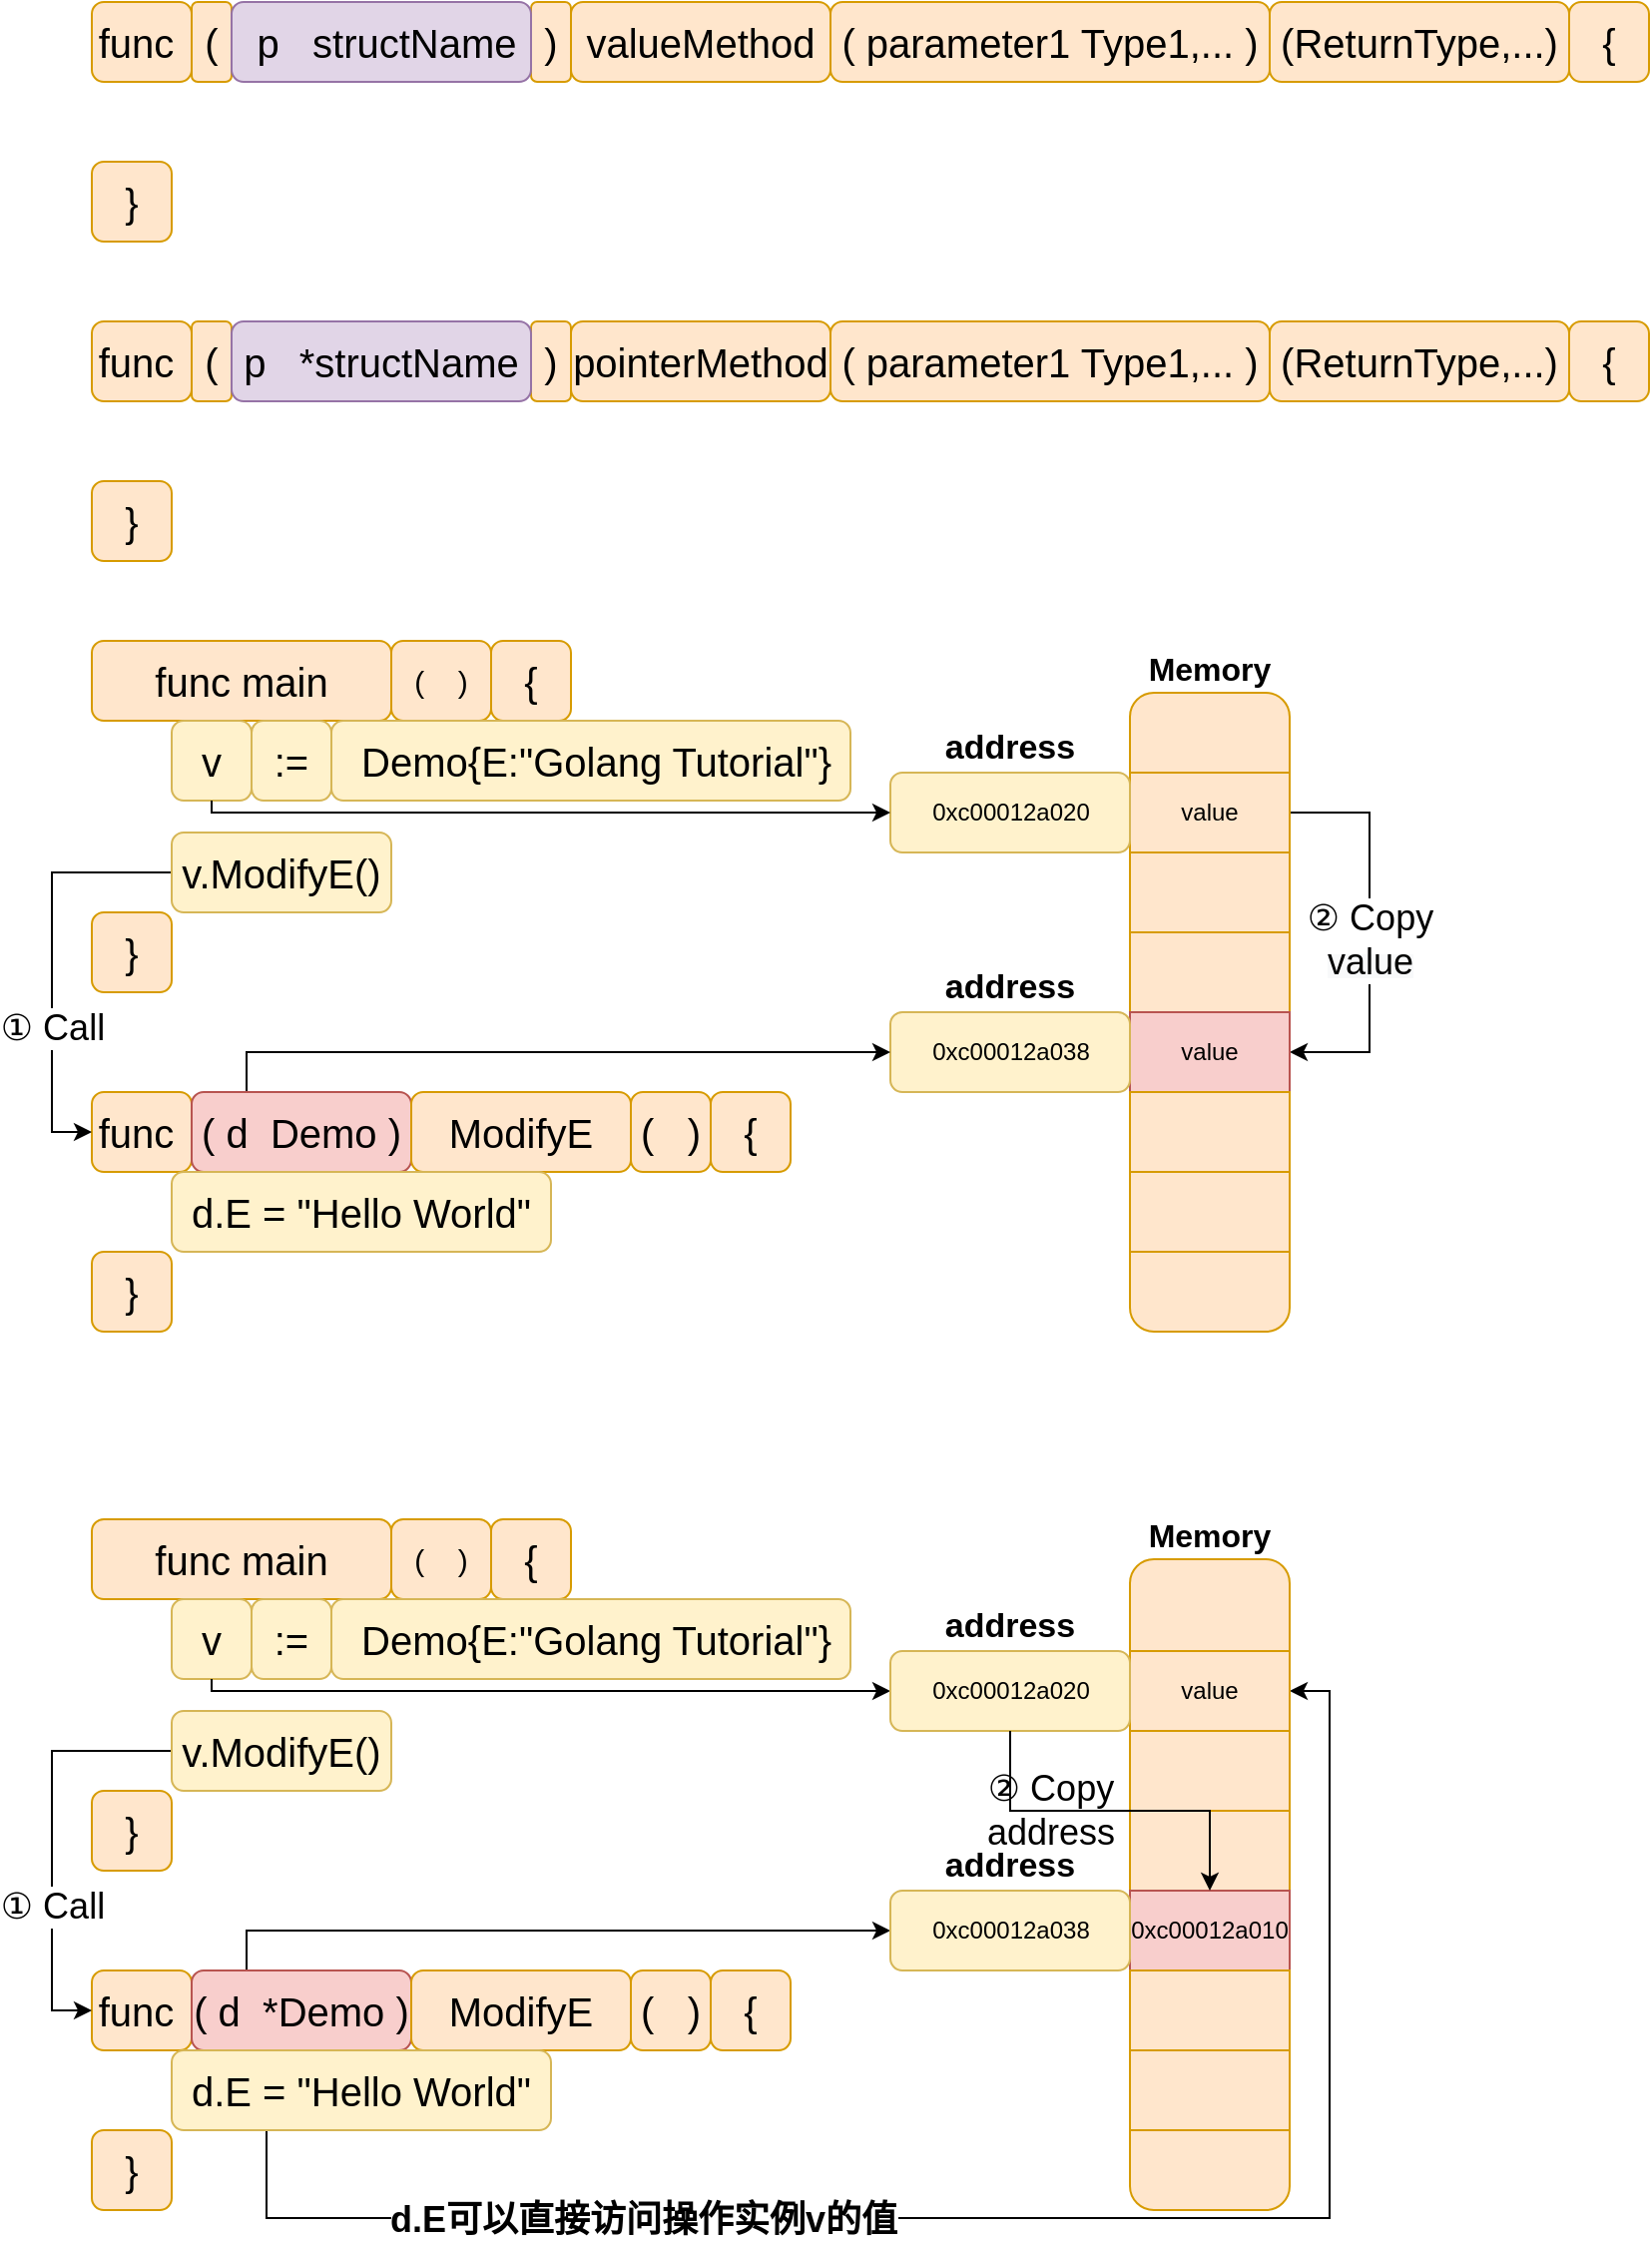 <mxfile version="14.6.13" type="device"><diagram id="GInQBQpsJWcLEa0UIzU5" name="第 1 页"><mxGraphModel dx="946" dy="627" grid="1" gridSize="10" guides="1" tooltips="1" connect="1" arrows="1" fold="1" page="0" pageScale="1" pageWidth="1169" pageHeight="827" math="0" shadow="0"><root><mxCell id="0"/><mxCell id="1" parent="0"/><mxCell id="q3VWndGCbX3Zu0KdDRli-1" value="&lt;font style=&quot;font-size: 20px&quot;&gt;func&amp;nbsp;&lt;/font&gt;" style="rounded=1;whiteSpace=wrap;html=1;fontSize=15;fillColor=#ffe6cc;strokeColor=#d79b00;" parent="1" vertex="1"><mxGeometry x="120" y="120" width="50" height="40" as="geometry"/></mxCell><mxCell id="q3VWndGCbX3Zu0KdDRli-2" value="&lt;font style=&quot;font-size: 20px&quot;&gt;( parameter1 Type1,... )&lt;/font&gt;" style="rounded=1;whiteSpace=wrap;html=1;fontSize=15;fillColor=#ffe6cc;strokeColor=#d79b00;" parent="1" vertex="1"><mxGeometry x="490" y="120" width="220" height="40" as="geometry"/></mxCell><mxCell id="q3VWndGCbX3Zu0KdDRli-4" value="&lt;font style=&quot;font-size: 20px&quot;&gt;{&lt;/font&gt;" style="rounded=1;whiteSpace=wrap;html=1;fontSize=15;fillColor=#ffe6cc;strokeColor=#d79b00;" parent="1" vertex="1"><mxGeometry x="860" y="120" width="40" height="40" as="geometry"/></mxCell><mxCell id="q3VWndGCbX3Zu0KdDRli-5" value="&lt;font style=&quot;font-size: 20px&quot;&gt;}&lt;/font&gt;" style="rounded=1;whiteSpace=wrap;html=1;fontSize=15;fillColor=#ffe6cc;strokeColor=#d79b00;" parent="1" vertex="1"><mxGeometry x="120" y="200" width="40" height="40" as="geometry"/></mxCell><mxCell id="q3VWndGCbX3Zu0KdDRli-9" value="&lt;span style=&quot;font-size: 20px&quot;&gt;(&lt;/span&gt;" style="rounded=1;whiteSpace=wrap;html=1;fontSize=15;fillColor=#ffe6cc;strokeColor=#d79b00;" parent="1" vertex="1"><mxGeometry x="170" y="120" width="20" height="40" as="geometry"/></mxCell><mxCell id="q3VWndGCbX3Zu0KdDRli-10" value="&lt;span style=&quot;font-size: 20px&quot;&gt;)&lt;/span&gt;" style="rounded=1;whiteSpace=wrap;html=1;fontSize=15;fillColor=#ffe6cc;strokeColor=#d79b00;" parent="1" vertex="1"><mxGeometry x="340" y="120" width="20" height="40" as="geometry"/></mxCell><mxCell id="q3VWndGCbX3Zu0KdDRli-12" value="&lt;font style=&quot;font-size: 20px&quot;&gt;&amp;nbsp;p&amp;nbsp; &amp;nbsp;structName&lt;/font&gt;" style="rounded=1;whiteSpace=wrap;html=1;fontSize=15;fillColor=#e1d5e7;strokeColor=#9673a6;" parent="1" vertex="1"><mxGeometry x="190" y="120" width="150" height="40" as="geometry"/></mxCell><mxCell id="q3VWndGCbX3Zu0KdDRli-13" value="&lt;font style=&quot;font-size: 20px&quot;&gt;valueMethod&lt;/font&gt;" style="rounded=1;whiteSpace=wrap;html=1;fontSize=15;fillColor=#ffe6cc;strokeColor=#d79b00;" parent="1" vertex="1"><mxGeometry x="360" y="120" width="130" height="40" as="geometry"/></mxCell><mxCell id="q3VWndGCbX3Zu0KdDRli-14" value="&lt;font style=&quot;font-size: 20px&quot;&gt;(ReturnType,...)&lt;/font&gt;" style="rounded=1;whiteSpace=wrap;html=1;fontSize=15;fillColor=#ffe6cc;strokeColor=#d79b00;" parent="1" vertex="1"><mxGeometry x="710" y="120" width="150" height="40" as="geometry"/></mxCell><mxCell id="q3VWndGCbX3Zu0KdDRli-15" value="&lt;font style=&quot;font-size: 20px&quot;&gt;func&amp;nbsp;&lt;/font&gt;" style="rounded=1;whiteSpace=wrap;html=1;fontSize=15;fillColor=#ffe6cc;strokeColor=#d79b00;" parent="1" vertex="1"><mxGeometry x="120" y="280" width="50" height="40" as="geometry"/></mxCell><mxCell id="q3VWndGCbX3Zu0KdDRli-16" value="&lt;font style=&quot;font-size: 20px&quot;&gt;( parameter1 Type1,... )&lt;/font&gt;" style="rounded=1;whiteSpace=wrap;html=1;fontSize=15;fillColor=#ffe6cc;strokeColor=#d79b00;" parent="1" vertex="1"><mxGeometry x="490" y="280" width="220" height="40" as="geometry"/></mxCell><mxCell id="q3VWndGCbX3Zu0KdDRli-17" value="&lt;font style=&quot;font-size: 20px&quot;&gt;{&lt;/font&gt;" style="rounded=1;whiteSpace=wrap;html=1;fontSize=15;fillColor=#ffe6cc;strokeColor=#d79b00;" parent="1" vertex="1"><mxGeometry x="860" y="280" width="40" height="40" as="geometry"/></mxCell><mxCell id="q3VWndGCbX3Zu0KdDRli-18" value="&lt;font style=&quot;font-size: 20px&quot;&gt;}&lt;/font&gt;" style="rounded=1;whiteSpace=wrap;html=1;fontSize=15;fillColor=#ffe6cc;strokeColor=#d79b00;" parent="1" vertex="1"><mxGeometry x="120" y="360" width="40" height="40" as="geometry"/></mxCell><mxCell id="q3VWndGCbX3Zu0KdDRli-19" value="&lt;span style=&quot;font-size: 20px&quot;&gt;(&lt;/span&gt;" style="rounded=1;whiteSpace=wrap;html=1;fontSize=15;fillColor=#ffe6cc;strokeColor=#d79b00;" parent="1" vertex="1"><mxGeometry x="170" y="280" width="20" height="40" as="geometry"/></mxCell><mxCell id="q3VWndGCbX3Zu0KdDRli-20" value="&lt;span style=&quot;font-size: 20px&quot;&gt;)&lt;/span&gt;" style="rounded=1;whiteSpace=wrap;html=1;fontSize=15;fillColor=#ffe6cc;strokeColor=#d79b00;" parent="1" vertex="1"><mxGeometry x="340" y="280" width="20" height="40" as="geometry"/></mxCell><mxCell id="q3VWndGCbX3Zu0KdDRli-22" value="&lt;font style=&quot;font-size: 20px&quot;&gt;p&amp;nbsp; &amp;nbsp;*structName&lt;/font&gt;" style="rounded=1;whiteSpace=wrap;html=1;fontSize=15;fillColor=#e1d5e7;strokeColor=#9673a6;" parent="1" vertex="1"><mxGeometry x="190" y="280" width="150" height="40" as="geometry"/></mxCell><mxCell id="q3VWndGCbX3Zu0KdDRli-23" value="&lt;font style=&quot;font-size: 20px&quot;&gt;pointerMethod&lt;/font&gt;" style="rounded=1;whiteSpace=wrap;html=1;fontSize=15;fillColor=#ffe6cc;strokeColor=#d79b00;" parent="1" vertex="1"><mxGeometry x="360" y="280" width="130" height="40" as="geometry"/></mxCell><mxCell id="q3VWndGCbX3Zu0KdDRli-24" value="&lt;font style=&quot;font-size: 20px&quot;&gt;(ReturnType,...)&lt;/font&gt;" style="rounded=1;whiteSpace=wrap;html=1;fontSize=15;fillColor=#ffe6cc;strokeColor=#d79b00;" parent="1" vertex="1"><mxGeometry x="710" y="280" width="150" height="40" as="geometry"/></mxCell><mxCell id="q3VWndGCbX3Zu0KdDRli-47" value="&lt;b&gt;&lt;font style=&quot;font-size: 16px&quot;&gt;Memory&lt;/font&gt;&lt;/b&gt;" style="rounded=1;whiteSpace=wrap;html=1;fillColor=#ffe6cc;strokeColor=#d79b00;labelPosition=center;verticalLabelPosition=top;align=center;verticalAlign=bottom;" parent="1" vertex="1"><mxGeometry x="640" y="466" width="80" height="320" as="geometry"/></mxCell><mxCell id="q3VWndGCbX3Zu0KdDRli-63" value="&lt;font style=&quot;font-size: 18px&quot;&gt;② Copy&lt;span style=&quot;background-color: rgb(255 , 255 , 255)&quot;&gt;&lt;br&gt;&lt;/span&gt;&lt;/font&gt;&lt;span style=&quot;background-color: rgb(248 , 249 , 250)&quot;&gt;&lt;font style=&quot;font-size: 18px&quot;&gt;value&lt;/font&gt;&lt;/span&gt;" style="edgeStyle=orthogonalEdgeStyle;rounded=0;orthogonalLoop=1;jettySize=auto;html=1;exitX=1;exitY=0.5;exitDx=0;exitDy=0;entryX=1;entryY=0.5;entryDx=0;entryDy=0;" parent="1" source="q3VWndGCbX3Zu0KdDRli-48" target="q3VWndGCbX3Zu0KdDRli-51" edge="1"><mxGeometry x="0.04" relative="1" as="geometry"><Array as="points"><mxPoint x="760" y="526"/><mxPoint x="760" y="646"/></Array><mxPoint as="offset"/></mxGeometry></mxCell><mxCell id="q3VWndGCbX3Zu0KdDRli-48" value="value" style="rounded=0;whiteSpace=wrap;html=1;fillColor=#ffe6cc;strokeColor=#d79b00;" parent="1" vertex="1"><mxGeometry x="640" y="506" width="80" height="40" as="geometry"/></mxCell><mxCell id="q3VWndGCbX3Zu0KdDRli-49" value="" style="rounded=0;whiteSpace=wrap;html=1;fillColor=#ffe6cc;strokeColor=#d79b00;" parent="1" vertex="1"><mxGeometry x="640" y="546" width="80" height="40" as="geometry"/></mxCell><mxCell id="q3VWndGCbX3Zu0KdDRli-50" value="" style="rounded=0;whiteSpace=wrap;html=1;fillColor=#ffe6cc;strokeColor=#d79b00;" parent="1" vertex="1"><mxGeometry x="640" y="586" width="80" height="40" as="geometry"/></mxCell><mxCell id="q3VWndGCbX3Zu0KdDRli-51" value="value" style="rounded=0;whiteSpace=wrap;html=1;fillColor=#f8cecc;strokeColor=#b85450;" parent="1" vertex="1"><mxGeometry x="640" y="626" width="80" height="40" as="geometry"/></mxCell><mxCell id="q3VWndGCbX3Zu0KdDRli-52" value="" style="group" parent="1" vertex="1" connectable="0"><mxGeometry x="520" y="506" width="120" height="40" as="geometry"/></mxCell><mxCell id="q3VWndGCbX3Zu0KdDRli-53" value="&lt;b&gt;&lt;font style=&quot;font-size: 17px&quot;&gt;address&lt;/font&gt;&lt;/b&gt;" style="rounded=1;whiteSpace=wrap;html=1;fillColor=#fff2cc;strokeColor=#d6b656;labelPosition=center;verticalLabelPosition=top;align=center;verticalAlign=bottom;" parent="q3VWndGCbX3Zu0KdDRli-52" vertex="1"><mxGeometry width="120" height="40" as="geometry"/></mxCell><mxCell id="q3VWndGCbX3Zu0KdDRli-54" value="&lt;span&gt;0xc00012a020&lt;/span&gt;" style="text;html=1;align=center;verticalAlign=middle;resizable=0;points=[];autosize=1;strokeColor=none;" parent="q3VWndGCbX3Zu0KdDRli-52" vertex="1"><mxGeometry x="15" y="10" width="90" height="20" as="geometry"/></mxCell><mxCell id="q3VWndGCbX3Zu0KdDRli-55" value="" style="group" parent="1" vertex="1" connectable="0"><mxGeometry x="520" y="626" width="120" height="40" as="geometry"/></mxCell><mxCell id="q3VWndGCbX3Zu0KdDRli-56" value="&lt;b&gt;&lt;font style=&quot;font-size: 17px&quot;&gt;address&lt;/font&gt;&lt;/b&gt;" style="rounded=1;whiteSpace=wrap;html=1;fillColor=#fff2cc;strokeColor=#d6b656;labelPosition=center;verticalLabelPosition=top;align=center;verticalAlign=bottom;" parent="q3VWndGCbX3Zu0KdDRli-55" vertex="1"><mxGeometry width="120" height="40" as="geometry"/></mxCell><mxCell id="q3VWndGCbX3Zu0KdDRli-57" value="&lt;span&gt;0xc00012a038&lt;/span&gt;" style="text;html=1;align=center;verticalAlign=middle;resizable=0;points=[];autosize=1;strokeColor=none;" parent="q3VWndGCbX3Zu0KdDRli-55" vertex="1"><mxGeometry x="15" y="10" width="90" height="20" as="geometry"/></mxCell><mxCell id="q3VWndGCbX3Zu0KdDRli-58" value="" style="rounded=0;whiteSpace=wrap;html=1;fillColor=#ffe6cc;strokeColor=#d79b00;" parent="1" vertex="1"><mxGeometry x="640" y="666" width="80" height="40" as="geometry"/></mxCell><mxCell id="q3VWndGCbX3Zu0KdDRli-60" value="" style="rounded=0;whiteSpace=wrap;html=1;fillColor=#ffe6cc;strokeColor=#d79b00;" parent="1" vertex="1"><mxGeometry x="640" y="706" width="80" height="40" as="geometry"/></mxCell><mxCell id="q3VWndGCbX3Zu0KdDRli-65" value="&lt;font style=&quot;font-size: 20px&quot;&gt;func&amp;nbsp;&lt;/font&gt;" style="rounded=1;whiteSpace=wrap;html=1;fontSize=15;fillColor=#ffe6cc;strokeColor=#d79b00;" parent="1" vertex="1"><mxGeometry x="120" y="1106" width="50" height="40" as="geometry"/></mxCell><mxCell id="q3VWndGCbX3Zu0KdDRli-66" value="&lt;font style=&quot;font-size: 20px&quot;&gt;(&amp;nbsp; &amp;nbsp;)&lt;/font&gt;" style="rounded=1;whiteSpace=wrap;html=1;fontSize=15;fillColor=#ffe6cc;strokeColor=#d79b00;" parent="1" vertex="1"><mxGeometry x="390" y="1106" width="40" height="40" as="geometry"/></mxCell><mxCell id="q3VWndGCbX3Zu0KdDRli-67" value="&lt;font style=&quot;font-size: 20px&quot;&gt;{&lt;/font&gt;" style="rounded=1;whiteSpace=wrap;html=1;fontSize=15;fillColor=#ffe6cc;strokeColor=#d79b00;" parent="1" vertex="1"><mxGeometry x="430" y="1106" width="40" height="40" as="geometry"/></mxCell><mxCell id="q3VWndGCbX3Zu0KdDRli-68" style="edgeStyle=orthogonalEdgeStyle;rounded=0;orthogonalLoop=1;jettySize=auto;html=1;exitX=0.25;exitY=0;exitDx=0;exitDy=0;" parent="1" source="q3VWndGCbX3Zu0KdDRli-69" target="q3VWndGCbX3Zu0KdDRli-93" edge="1"><mxGeometry relative="1" as="geometry"/></mxCell><mxCell id="q3VWndGCbX3Zu0KdDRli-69" value="&lt;font style=&quot;font-size: 20px&quot;&gt;( d&amp;nbsp; *Demo )&lt;/font&gt;" style="rounded=1;whiteSpace=wrap;html=1;fontSize=15;fillColor=#f8cecc;strokeColor=#b85450;" parent="1" vertex="1"><mxGeometry x="170" y="1106" width="110" height="40" as="geometry"/></mxCell><mxCell id="q3VWndGCbX3Zu0KdDRli-70" value="&lt;font style=&quot;font-size: 20px&quot;&gt;ModifyE&lt;/font&gt;" style="rounded=1;whiteSpace=wrap;html=1;fontSize=15;fillColor=#ffe6cc;strokeColor=#d79b00;" parent="1" vertex="1"><mxGeometry x="280" y="1106" width="110" height="40" as="geometry"/></mxCell><mxCell id="q3VWndGCbX3Zu0KdDRli-71" value="&lt;font style=&quot;font-size: 20px&quot;&gt;}&lt;/font&gt;" style="rounded=1;whiteSpace=wrap;html=1;fontSize=15;fillColor=#ffe6cc;strokeColor=#d79b00;" parent="1" vertex="1"><mxGeometry x="120" y="1186" width="40" height="40" as="geometry"/></mxCell><mxCell id="q3VWndGCbX3Zu0KdDRli-106" style="edgeStyle=orthogonalEdgeStyle;rounded=0;orthogonalLoop=1;jettySize=auto;html=1;exitX=0.25;exitY=1;exitDx=0;exitDy=0;entryX=1;entryY=0.5;entryDx=0;entryDy=0;strokeWidth=1;" parent="1" source="q3VWndGCbX3Zu0KdDRli-72" target="q3VWndGCbX3Zu0KdDRli-85" edge="1"><mxGeometry relative="1" as="geometry"><Array as="points"><mxPoint x="208" y="1230"/><mxPoint x="740" y="1230"/><mxPoint x="740" y="966"/></Array></mxGeometry></mxCell><mxCell id="q3VWndGCbX3Zu0KdDRli-107" value="&lt;font style=&quot;font-size: 18px&quot;&gt;&lt;b&gt;d.E可以直接访问操作实例v的值&lt;/b&gt;&lt;/font&gt;" style="edgeLabel;html=1;align=center;verticalAlign=middle;resizable=0;points=[];" parent="q3VWndGCbX3Zu0KdDRli-106" vertex="1" connectable="0"><mxGeometry x="-0.46" y="-1" relative="1" as="geometry"><mxPoint as="offset"/></mxGeometry></mxCell><mxCell id="q3VWndGCbX3Zu0KdDRli-72" value="&lt;font style=&quot;font-size: 20px&quot;&gt;d.E = &quot;Hello World&quot;&lt;/font&gt;" style="rounded=1;whiteSpace=wrap;html=1;fontSize=15;fillColor=#fff2cc;strokeColor=#d6b656;" parent="1" vertex="1"><mxGeometry x="160" y="1146" width="190" height="40" as="geometry"/></mxCell><mxCell id="q3VWndGCbX3Zu0KdDRli-73" value="&lt;font style=&quot;font-size: 20px&quot;&gt;func main&lt;/font&gt;" style="rounded=1;whiteSpace=wrap;html=1;fontSize=15;fillColor=#ffe6cc;strokeColor=#d79b00;" parent="1" vertex="1"><mxGeometry x="120" y="880" width="150" height="40" as="geometry"/></mxCell><mxCell id="q3VWndGCbX3Zu0KdDRli-74" value="(&amp;nbsp; &amp;nbsp; )" style="rounded=1;whiteSpace=wrap;html=1;fontSize=15;fillColor=#ffe6cc;strokeColor=#d79b00;" parent="1" vertex="1"><mxGeometry x="270" y="880" width="50" height="40" as="geometry"/></mxCell><mxCell id="q3VWndGCbX3Zu0KdDRli-75" value="&lt;font style=&quot;font-size: 20px&quot;&gt;{&lt;/font&gt;" style="rounded=1;whiteSpace=wrap;html=1;fontSize=15;fillColor=#ffe6cc;strokeColor=#d79b00;" parent="1" vertex="1"><mxGeometry x="320" y="880" width="40" height="40" as="geometry"/></mxCell><mxCell id="q3VWndGCbX3Zu0KdDRli-76" value="&lt;font style=&quot;font-size: 20px&quot;&gt;}&lt;/font&gt;" style="rounded=1;whiteSpace=wrap;html=1;fontSize=15;fillColor=#ffe6cc;strokeColor=#d79b00;" parent="1" vertex="1"><mxGeometry x="120" y="1016" width="40" height="40" as="geometry"/></mxCell><mxCell id="q3VWndGCbX3Zu0KdDRli-77" value="&lt;span style=&quot;font-size: 20px&quot;&gt;v&lt;/span&gt;" style="rounded=1;whiteSpace=wrap;html=1;fontSize=15;fillColor=#fff2cc;strokeColor=#d6b656;" parent="1" vertex="1"><mxGeometry x="160" y="920" width="40" height="40" as="geometry"/></mxCell><mxCell id="q3VWndGCbX3Zu0KdDRli-78" value="&lt;span style=&quot;font-size: 20px&quot;&gt;:=&lt;/span&gt;" style="rounded=1;whiteSpace=wrap;html=1;fontSize=15;fillColor=#fff2cc;strokeColor=#d6b656;" parent="1" vertex="1"><mxGeometry x="200" y="920" width="40" height="40" as="geometry"/></mxCell><mxCell id="q3VWndGCbX3Zu0KdDRli-79" style="edgeStyle=orthogonalEdgeStyle;rounded=0;orthogonalLoop=1;jettySize=auto;html=1;exitX=0.5;exitY=1;exitDx=0;exitDy=0;" parent="1" source="q3VWndGCbX3Zu0KdDRli-77" target="q3VWndGCbX3Zu0KdDRli-90" edge="1"><mxGeometry relative="1" as="geometry"><Array as="points"><mxPoint x="180" y="966"/></Array></mxGeometry></mxCell><mxCell id="q3VWndGCbX3Zu0KdDRli-80" value="&lt;span style=&quot;font-size: 20px&quot;&gt;&amp;nbsp;Demo{E:&quot;Golang Tutorial&lt;/span&gt;&lt;span style=&quot;font-size: 20px&quot;&gt;&quot;}&lt;/span&gt;" style="rounded=1;whiteSpace=wrap;html=1;fontSize=15;fillColor=#fff2cc;strokeColor=#d6b656;" parent="1" vertex="1"><mxGeometry x="240" y="920" width="260" height="40" as="geometry"/></mxCell><mxCell id="q3VWndGCbX3Zu0KdDRli-81" value="&lt;font style=&quot;font-size: 18px&quot;&gt;① Call&lt;/font&gt;" style="edgeStyle=orthogonalEdgeStyle;rounded=0;orthogonalLoop=1;jettySize=auto;html=1;exitX=0;exitY=0.5;exitDx=0;exitDy=0;entryX=0;entryY=0.5;entryDx=0;entryDy=0;" parent="1" source="q3VWndGCbX3Zu0KdDRli-82" target="q3VWndGCbX3Zu0KdDRli-65" edge="1"><mxGeometry x="0.312" relative="1" as="geometry"><Array as="points"><mxPoint x="100" y="996"/><mxPoint x="100" y="1126"/></Array><mxPoint as="offset"/></mxGeometry></mxCell><mxCell id="q3VWndGCbX3Zu0KdDRli-82" value="&lt;span style=&quot;font-size: 20px&quot;&gt;v.ModifyE()&lt;/span&gt;" style="rounded=1;whiteSpace=wrap;html=1;fontSize=15;fillColor=#fff2cc;strokeColor=#d6b656;" parent="1" vertex="1"><mxGeometry x="160" y="976" width="110" height="40" as="geometry"/></mxCell><mxCell id="q3VWndGCbX3Zu0KdDRli-83" value="&lt;b&gt;&lt;font style=&quot;font-size: 16px&quot;&gt;Memory&lt;/font&gt;&lt;/b&gt;" style="rounded=1;whiteSpace=wrap;html=1;fillColor=#ffe6cc;strokeColor=#d79b00;labelPosition=center;verticalLabelPosition=top;align=center;verticalAlign=bottom;" parent="1" vertex="1"><mxGeometry x="640" y="900" width="80" height="326" as="geometry"/></mxCell><mxCell id="q3VWndGCbX3Zu0KdDRli-85" value="&lt;span&gt;value&lt;/span&gt;" style="rounded=0;whiteSpace=wrap;html=1;fillColor=#ffe6cc;strokeColor=#d79b00;" parent="1" vertex="1"><mxGeometry x="640" y="946" width="80" height="40" as="geometry"/></mxCell><mxCell id="q3VWndGCbX3Zu0KdDRli-86" value="" style="rounded=0;whiteSpace=wrap;html=1;fillColor=#ffe6cc;strokeColor=#d79b00;" parent="1" vertex="1"><mxGeometry x="640" y="986" width="80" height="40" as="geometry"/></mxCell><mxCell id="q3VWndGCbX3Zu0KdDRli-87" value="" style="rounded=0;whiteSpace=wrap;html=1;fillColor=#ffe6cc;strokeColor=#d79b00;" parent="1" vertex="1"><mxGeometry x="640" y="1026" width="80" height="40" as="geometry"/></mxCell><mxCell id="q3VWndGCbX3Zu0KdDRli-88" value="0xc00012a010" style="rounded=0;whiteSpace=wrap;html=1;fillColor=#f8cecc;strokeColor=#b85450;" parent="1" vertex="1"><mxGeometry x="640" y="1066" width="80" height="40" as="geometry"/></mxCell><mxCell id="q3VWndGCbX3Zu0KdDRli-89" value="" style="group" parent="1" vertex="1" connectable="0"><mxGeometry x="520" y="946" width="120" height="40" as="geometry"/></mxCell><mxCell id="q3VWndGCbX3Zu0KdDRli-90" value="&lt;b&gt;&lt;font style=&quot;font-size: 17px&quot;&gt;address&lt;/font&gt;&lt;/b&gt;" style="rounded=1;whiteSpace=wrap;html=1;fillColor=#fff2cc;strokeColor=#d6b656;labelPosition=center;verticalLabelPosition=top;align=center;verticalAlign=bottom;" parent="q3VWndGCbX3Zu0KdDRli-89" vertex="1"><mxGeometry width="120" height="40" as="geometry"/></mxCell><mxCell id="q3VWndGCbX3Zu0KdDRli-91" value="&lt;span&gt;0xc00012a020&lt;/span&gt;" style="text;html=1;align=center;verticalAlign=middle;resizable=0;points=[];autosize=1;strokeColor=none;" parent="q3VWndGCbX3Zu0KdDRli-89" vertex="1"><mxGeometry x="15" y="10" width="90" height="20" as="geometry"/></mxCell><mxCell id="q3VWndGCbX3Zu0KdDRli-92" value="" style="group" parent="1" vertex="1" connectable="0"><mxGeometry x="520" y="1066" width="120" height="40" as="geometry"/></mxCell><mxCell id="q3VWndGCbX3Zu0KdDRli-93" value="&lt;b&gt;&lt;font style=&quot;font-size: 17px&quot;&gt;address&lt;/font&gt;&lt;/b&gt;" style="rounded=1;whiteSpace=wrap;html=1;fillColor=#fff2cc;strokeColor=#d6b656;labelPosition=center;verticalLabelPosition=top;align=center;verticalAlign=bottom;" parent="q3VWndGCbX3Zu0KdDRli-92" vertex="1"><mxGeometry width="120" height="40" as="geometry"/></mxCell><mxCell id="q3VWndGCbX3Zu0KdDRli-94" value="&lt;span&gt;0xc00012a038&lt;/span&gt;" style="text;html=1;align=center;verticalAlign=middle;resizable=0;points=[];autosize=1;strokeColor=none;" parent="q3VWndGCbX3Zu0KdDRli-92" vertex="1"><mxGeometry x="15" y="10" width="90" height="20" as="geometry"/></mxCell><mxCell id="q3VWndGCbX3Zu0KdDRli-95" value="" style="rounded=0;whiteSpace=wrap;html=1;fillColor=#ffe6cc;strokeColor=#d79b00;" parent="1" vertex="1"><mxGeometry x="640" y="1106" width="80" height="40" as="geometry"/></mxCell><mxCell id="q3VWndGCbX3Zu0KdDRli-96" value="" style="rounded=0;whiteSpace=wrap;html=1;fillColor=#ffe6cc;strokeColor=#d79b00;" parent="1" vertex="1"><mxGeometry x="640" y="1146" width="80" height="40" as="geometry"/></mxCell><mxCell id="q3VWndGCbX3Zu0KdDRli-104" style="edgeStyle=orthogonalEdgeStyle;rounded=0;orthogonalLoop=1;jettySize=auto;html=1;exitX=0.5;exitY=1;exitDx=0;exitDy=0;strokeWidth=1;" parent="1" source="q3VWndGCbX3Zu0KdDRli-90" target="q3VWndGCbX3Zu0KdDRli-88" edge="1"><mxGeometry relative="1" as="geometry"/></mxCell><mxCell id="q3VWndGCbX3Zu0KdDRli-105" value="&lt;font style=&quot;font-size: 18px&quot;&gt;② Copy&lt;br&gt;&lt;/font&gt;&lt;span style=&quot;font-size: 18px&quot;&gt;address&lt;/span&gt;" style="edgeLabel;html=1;align=center;verticalAlign=middle;resizable=0;points=[];labelBackgroundColor=none;" parent="q3VWndGCbX3Zu0KdDRli-104" vertex="1" connectable="0"><mxGeometry x="-0.244" y="3" relative="1" as="geometry"><mxPoint x="-8" y="3" as="offset"/></mxGeometry></mxCell><mxCell id="q3VWndGCbX3Zu0KdDRli-110" value="&lt;font style=&quot;font-size: 20px&quot;&gt;func&amp;nbsp;&lt;/font&gt;" style="rounded=1;whiteSpace=wrap;html=1;fontSize=15;fillColor=#ffe6cc;strokeColor=#d79b00;" parent="1" vertex="1"><mxGeometry x="120" y="666" width="50" height="40" as="geometry"/></mxCell><mxCell id="q3VWndGCbX3Zu0KdDRli-111" value="&lt;font style=&quot;font-size: 20px&quot;&gt;(&amp;nbsp; &amp;nbsp;)&lt;/font&gt;" style="rounded=1;whiteSpace=wrap;html=1;fontSize=15;fillColor=#ffe6cc;strokeColor=#d79b00;" parent="1" vertex="1"><mxGeometry x="390" y="666" width="40" height="40" as="geometry"/></mxCell><mxCell id="q3VWndGCbX3Zu0KdDRli-112" value="&lt;font style=&quot;font-size: 20px&quot;&gt;{&lt;/font&gt;" style="rounded=1;whiteSpace=wrap;html=1;fontSize=15;fillColor=#ffe6cc;strokeColor=#d79b00;" parent="1" vertex="1"><mxGeometry x="430" y="666" width="40" height="40" as="geometry"/></mxCell><mxCell id="q3VWndGCbX3Zu0KdDRli-113" style="edgeStyle=orthogonalEdgeStyle;rounded=0;orthogonalLoop=1;jettySize=auto;html=1;exitX=0.25;exitY=0;exitDx=0;exitDy=0;" parent="1" source="q3VWndGCbX3Zu0KdDRli-114" edge="1"><mxGeometry relative="1" as="geometry"><mxPoint x="520" y="646" as="targetPoint"/><Array as="points"><mxPoint x="198" y="646"/></Array></mxGeometry></mxCell><mxCell id="q3VWndGCbX3Zu0KdDRli-114" value="&lt;font style=&quot;font-size: 20px&quot;&gt;( d&amp;nbsp; Demo )&lt;/font&gt;" style="rounded=1;whiteSpace=wrap;html=1;fontSize=15;fillColor=#f8cecc;strokeColor=#b85450;" parent="1" vertex="1"><mxGeometry x="170" y="666" width="110" height="40" as="geometry"/></mxCell><mxCell id="q3VWndGCbX3Zu0KdDRli-115" value="&lt;font style=&quot;font-size: 20px&quot;&gt;ModifyE&lt;/font&gt;" style="rounded=1;whiteSpace=wrap;html=1;fontSize=15;fillColor=#ffe6cc;strokeColor=#d79b00;" parent="1" vertex="1"><mxGeometry x="280" y="666" width="110" height="40" as="geometry"/></mxCell><mxCell id="q3VWndGCbX3Zu0KdDRli-116" value="&lt;font style=&quot;font-size: 20px&quot;&gt;}&lt;/font&gt;" style="rounded=1;whiteSpace=wrap;html=1;fontSize=15;fillColor=#ffe6cc;strokeColor=#d79b00;" parent="1" vertex="1"><mxGeometry x="120" y="746" width="40" height="40" as="geometry"/></mxCell><mxCell id="q3VWndGCbX3Zu0KdDRli-117" value="&lt;font style=&quot;font-size: 20px&quot;&gt;d.E = &quot;Hello World&quot;&lt;/font&gt;" style="rounded=1;whiteSpace=wrap;html=1;fontSize=15;fillColor=#fff2cc;strokeColor=#d6b656;" parent="1" vertex="1"><mxGeometry x="160" y="706" width="190" height="40" as="geometry"/></mxCell><mxCell id="q3VWndGCbX3Zu0KdDRli-118" value="&lt;font style=&quot;font-size: 20px&quot;&gt;func main&lt;/font&gt;" style="rounded=1;whiteSpace=wrap;html=1;fontSize=15;fillColor=#ffe6cc;strokeColor=#d79b00;" parent="1" vertex="1"><mxGeometry x="120" y="440" width="150" height="40" as="geometry"/></mxCell><mxCell id="q3VWndGCbX3Zu0KdDRli-119" value="(&amp;nbsp; &amp;nbsp; )" style="rounded=1;whiteSpace=wrap;html=1;fontSize=15;fillColor=#ffe6cc;strokeColor=#d79b00;" parent="1" vertex="1"><mxGeometry x="270" y="440" width="50" height="40" as="geometry"/></mxCell><mxCell id="q3VWndGCbX3Zu0KdDRli-120" value="&lt;font style=&quot;font-size: 20px&quot;&gt;{&lt;/font&gt;" style="rounded=1;whiteSpace=wrap;html=1;fontSize=15;fillColor=#ffe6cc;strokeColor=#d79b00;" parent="1" vertex="1"><mxGeometry x="320" y="440" width="40" height="40" as="geometry"/></mxCell><mxCell id="q3VWndGCbX3Zu0KdDRli-121" value="&lt;font style=&quot;font-size: 20px&quot;&gt;}&lt;/font&gt;" style="rounded=1;whiteSpace=wrap;html=1;fontSize=15;fillColor=#ffe6cc;strokeColor=#d79b00;" parent="1" vertex="1"><mxGeometry x="120" y="576" width="40" height="40" as="geometry"/></mxCell><mxCell id="q3VWndGCbX3Zu0KdDRli-122" value="&lt;span style=&quot;font-size: 20px&quot;&gt;v&lt;/span&gt;" style="rounded=1;whiteSpace=wrap;html=1;fontSize=15;fillColor=#fff2cc;strokeColor=#d6b656;" parent="1" vertex="1"><mxGeometry x="160" y="480" width="40" height="40" as="geometry"/></mxCell><mxCell id="q3VWndGCbX3Zu0KdDRli-123" value="&lt;span style=&quot;font-size: 20px&quot;&gt;:=&lt;/span&gt;" style="rounded=1;whiteSpace=wrap;html=1;fontSize=15;fillColor=#fff2cc;strokeColor=#d6b656;" parent="1" vertex="1"><mxGeometry x="200" y="480" width="40" height="40" as="geometry"/></mxCell><mxCell id="q3VWndGCbX3Zu0KdDRli-124" style="edgeStyle=orthogonalEdgeStyle;rounded=0;orthogonalLoop=1;jettySize=auto;html=1;exitX=0.5;exitY=1;exitDx=0;exitDy=0;" parent="1" source="q3VWndGCbX3Zu0KdDRli-122" edge="1"><mxGeometry relative="1" as="geometry"><Array as="points"><mxPoint x="180" y="526"/></Array><mxPoint x="520" y="526" as="targetPoint"/></mxGeometry></mxCell><mxCell id="q3VWndGCbX3Zu0KdDRli-125" value="&lt;span style=&quot;font-size: 20px&quot;&gt;&amp;nbsp;Demo{E:&quot;Golang Tutorial&lt;/span&gt;&lt;span style=&quot;font-size: 20px&quot;&gt;&quot;}&lt;/span&gt;" style="rounded=1;whiteSpace=wrap;html=1;fontSize=15;fillColor=#fff2cc;strokeColor=#d6b656;" parent="1" vertex="1"><mxGeometry x="240" y="480" width="260" height="40" as="geometry"/></mxCell><mxCell id="q3VWndGCbX3Zu0KdDRli-126" value="&lt;font style=&quot;font-size: 18px&quot;&gt;① Call&lt;/font&gt;" style="edgeStyle=orthogonalEdgeStyle;rounded=0;orthogonalLoop=1;jettySize=auto;html=1;exitX=0;exitY=0.5;exitDx=0;exitDy=0;entryX=0;entryY=0.5;entryDx=0;entryDy=0;" parent="1" source="q3VWndGCbX3Zu0KdDRli-127" target="q3VWndGCbX3Zu0KdDRli-110" edge="1"><mxGeometry x="0.312" relative="1" as="geometry"><Array as="points"><mxPoint x="100" y="556"/><mxPoint x="100" y="686"/></Array><mxPoint as="offset"/></mxGeometry></mxCell><mxCell id="q3VWndGCbX3Zu0KdDRli-127" value="&lt;span style=&quot;font-size: 20px&quot;&gt;v.ModifyE()&lt;/span&gt;" style="rounded=1;whiteSpace=wrap;html=1;fontSize=15;fillColor=#fff2cc;strokeColor=#d6b656;" parent="1" vertex="1"><mxGeometry x="160" y="536" width="110" height="40" as="geometry"/></mxCell></root></mxGraphModel></diagram></mxfile>